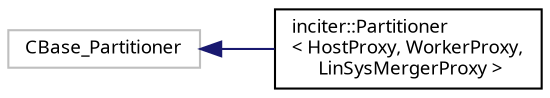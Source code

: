 digraph "Graphical Class Hierarchy"
{
 // INTERACTIVE_SVG=YES
  bgcolor="transparent";
  edge [fontname="sans-serif",fontsize="9",labelfontname="sans-serif",labelfontsize="9"];
  node [fontname="sans-serif",fontsize="9",shape=record];
  rankdir="LR";
  Node1 [label="CBase_Partitioner",height=0.2,width=0.4,color="grey75"];
  Node1 -> Node2 [dir="back",color="midnightblue",fontsize="9",style="solid",fontname="sans-serif"];
  Node2 [label="inciter::Partitioner\l\< HostProxy, WorkerProxy,\l LinSysMergerProxy \>",height=0.2,width=0.4,color="black",URL="$classinciter_1_1_partitioner.html"];
}
